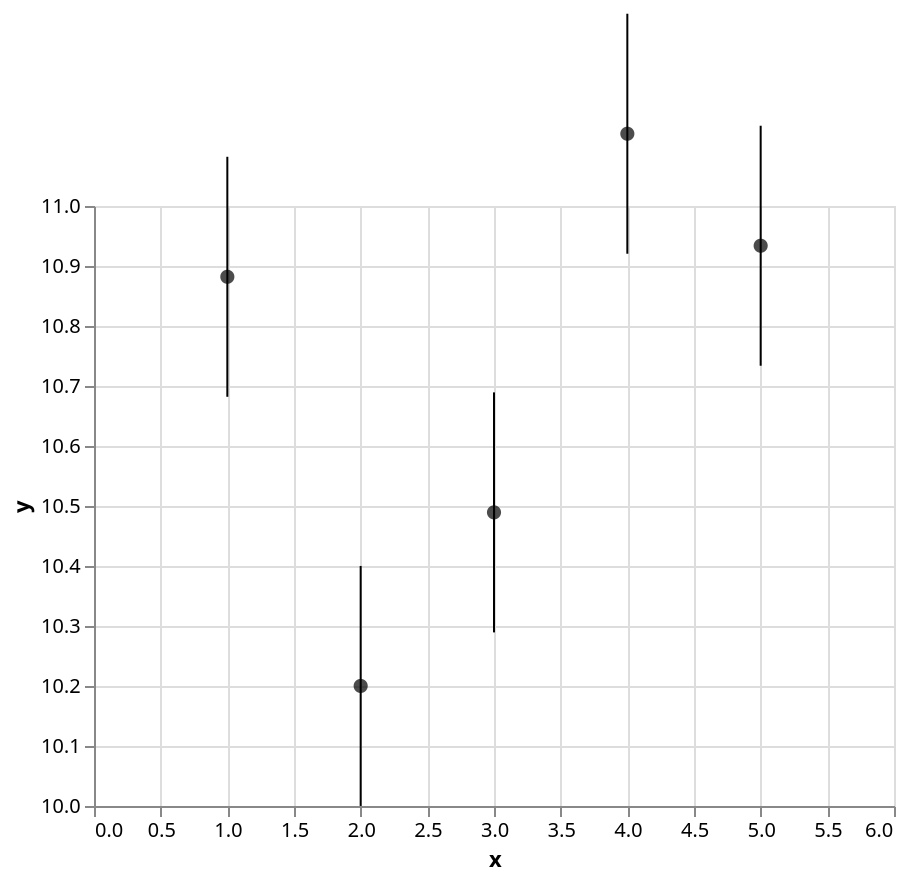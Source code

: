 {"config": {"view": {"height": 300, "width": 400}}, "layer": [{"encoding": {"y": {"scale": {"domain": [10, 11], "zero": false}, "field": "y", "type": "quantitative", "axis": {"title": "y"}}, "x": {"scale": {"domain": [0, 6]}, "field": "x", "type": "quantitative", "axis": {"title": "x"}}, "color": {"value": "black"}}, "data": {"values": [{"y": 10.882026172983831, "x": 1, "yerr": 0.2}, {"y": 10.200078604183611, "x": 2, "yerr": 0.2}, {"y": 10.489368992052869, "x": 3, "yerr": 0.2}, {"y": 11.12044659960073, "x": 4, "yerr": 0.2}, {"y": 10.933778995074984, "x": 5, "yerr": 0.2}]}, "mark": {"filled": true, "size": 50, "type": "point"}}, {"transform": [{"calculate": "datum.y+datum.yerr", "as": "ymax"}, {"calculate": "datum.y-datum.yerr", "as": "ymin"}], "encoding": {"y": {"field": "ymin", "type": "quantitative"}, "x": {"field": "x", "type": "quantitative"}, "y2": {"field": "ymax", "type": "quantitative"}}, "data": {"values": [{"y": 10.882026172983831, "x": 1, "yerr": 0.2}, {"y": 10.200078604183611, "x": 2, "yerr": 0.2}, {"y": 10.489368992052869, "x": 3, "yerr": 0.2}, {"y": 11.12044659960073, "x": 4, "yerr": 0.2}, {"y": 10.933778995074984, "x": 5, "yerr": 0.2}]}, "mark": "rule"}], "$schema": "https://vega.github.io/schema/vega-lite/v2.4.1.json"}